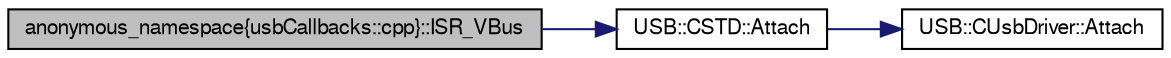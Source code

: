 digraph G
{
  bgcolor="transparent";
  edge [fontname="FreeSans",fontsize=10,labelfontname="FreeSans",labelfontsize=10];
  node [fontname="FreeSans",fontsize=10,shape=record];
  rankdir=LR;
  Node1 [label="anonymous_namespace\{usbCallbacks::cpp\}::ISR_VBus",height=0.2,width=0.4,color="black", fillcolor="grey75", style="filled" fontcolor="black"];
  Node1 -> Node2 [color="midnightblue",fontsize=10,style="solid",fontname="FreeSans"];
  Node2 [label="USB::CSTD::Attach",height=0.2,width=0.4,color="black",URL="$class_u_s_b_1_1_c_s_t_d.html#0e11bf23e8398d0a74e8cb9f0a2d9935",tooltip="Attach device to USB bus."];
  Node2 -> Node3 [color="midnightblue",fontsize=10,style="solid",fontname="FreeSans"];
  Node3 [label="USB::CUsbDriver::Attach",height=0.2,width=0.4,color="black",URL="$class_u_s_b_1_1_c_usb_driver.html#39a3359cccdcedde01052f3b7ecd9a16",tooltip="Handles the attachment or detachment of the device to or from the USB."];
}
